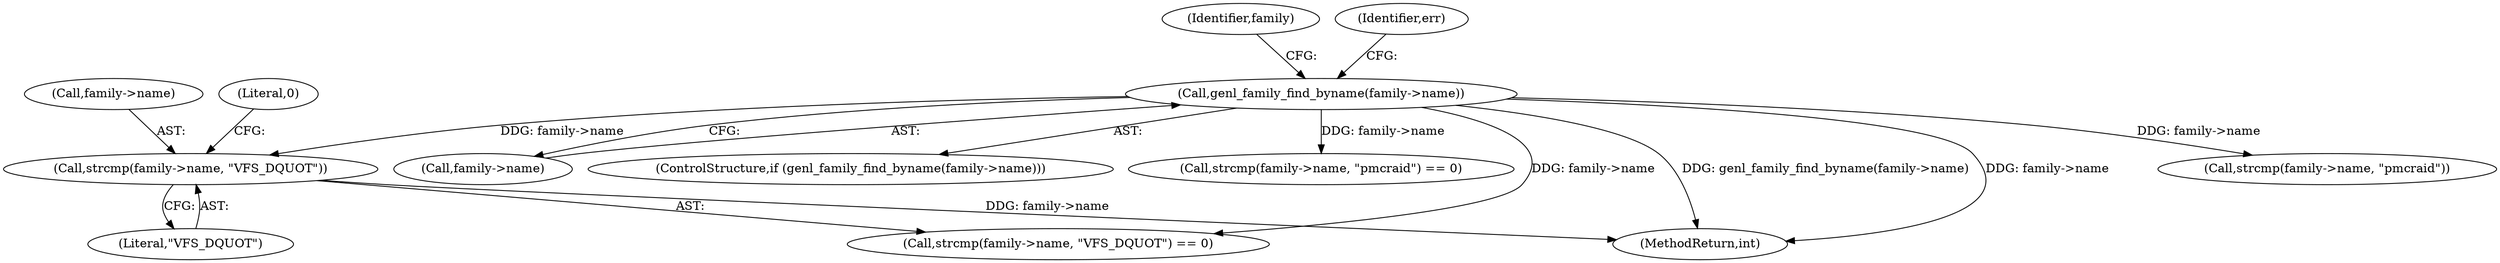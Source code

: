 digraph "0_linux_ceabee6c59943bdd5e1da1a6a20dc7ee5f8113a2@API" {
"1000165" [label="(Call,strcmp(family->name, \"VFS_DQUOT\"))"];
"1000126" [label="(Call,genl_family_find_byname(family->name))"];
"1000150" [label="(Call,strcmp(family->name, \"pmcraid\"))"];
"1000166" [label="(Call,family->name)"];
"1000127" [label="(Call,family->name)"];
"1000169" [label="(Literal,\"VFS_DQUOT\")"];
"1000164" [label="(Call,strcmp(family->name, \"VFS_DQUOT\") == 0)"];
"1000165" [label="(Call,strcmp(family->name, \"VFS_DQUOT\"))"];
"1000125" [label="(ControlStructure,if (genl_family_find_byname(family->name)))"];
"1000138" [label="(Identifier,family)"];
"1000149" [label="(Call,strcmp(family->name, \"pmcraid\") == 0)"];
"1000126" [label="(Call,genl_family_find_byname(family->name))"];
"1000132" [label="(Identifier,err)"];
"1000170" [label="(Literal,0)"];
"1000300" [label="(MethodReturn,int)"];
"1000165" -> "1000164"  [label="AST: "];
"1000165" -> "1000169"  [label="CFG: "];
"1000166" -> "1000165"  [label="AST: "];
"1000169" -> "1000165"  [label="AST: "];
"1000170" -> "1000165"  [label="CFG: "];
"1000165" -> "1000300"  [label="DDG: family->name"];
"1000126" -> "1000165"  [label="DDG: family->name"];
"1000126" -> "1000125"  [label="AST: "];
"1000126" -> "1000127"  [label="CFG: "];
"1000127" -> "1000126"  [label="AST: "];
"1000132" -> "1000126"  [label="CFG: "];
"1000138" -> "1000126"  [label="CFG: "];
"1000126" -> "1000300"  [label="DDG: genl_family_find_byname(family->name)"];
"1000126" -> "1000300"  [label="DDG: family->name"];
"1000126" -> "1000149"  [label="DDG: family->name"];
"1000126" -> "1000150"  [label="DDG: family->name"];
"1000126" -> "1000164"  [label="DDG: family->name"];
}
